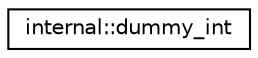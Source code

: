 digraph "Graphical Class Hierarchy"
{
  edge [fontname="Helvetica",fontsize="10",labelfontname="Helvetica",labelfontsize="10"];
  node [fontname="Helvetica",fontsize="10",shape=record];
  rankdir="LR";
  Node1 [label="internal::dummy_int",height=0.2,width=0.4,color="black", fillcolor="white", style="filled",URL="$structinternal_1_1dummy__int.html"];
}
